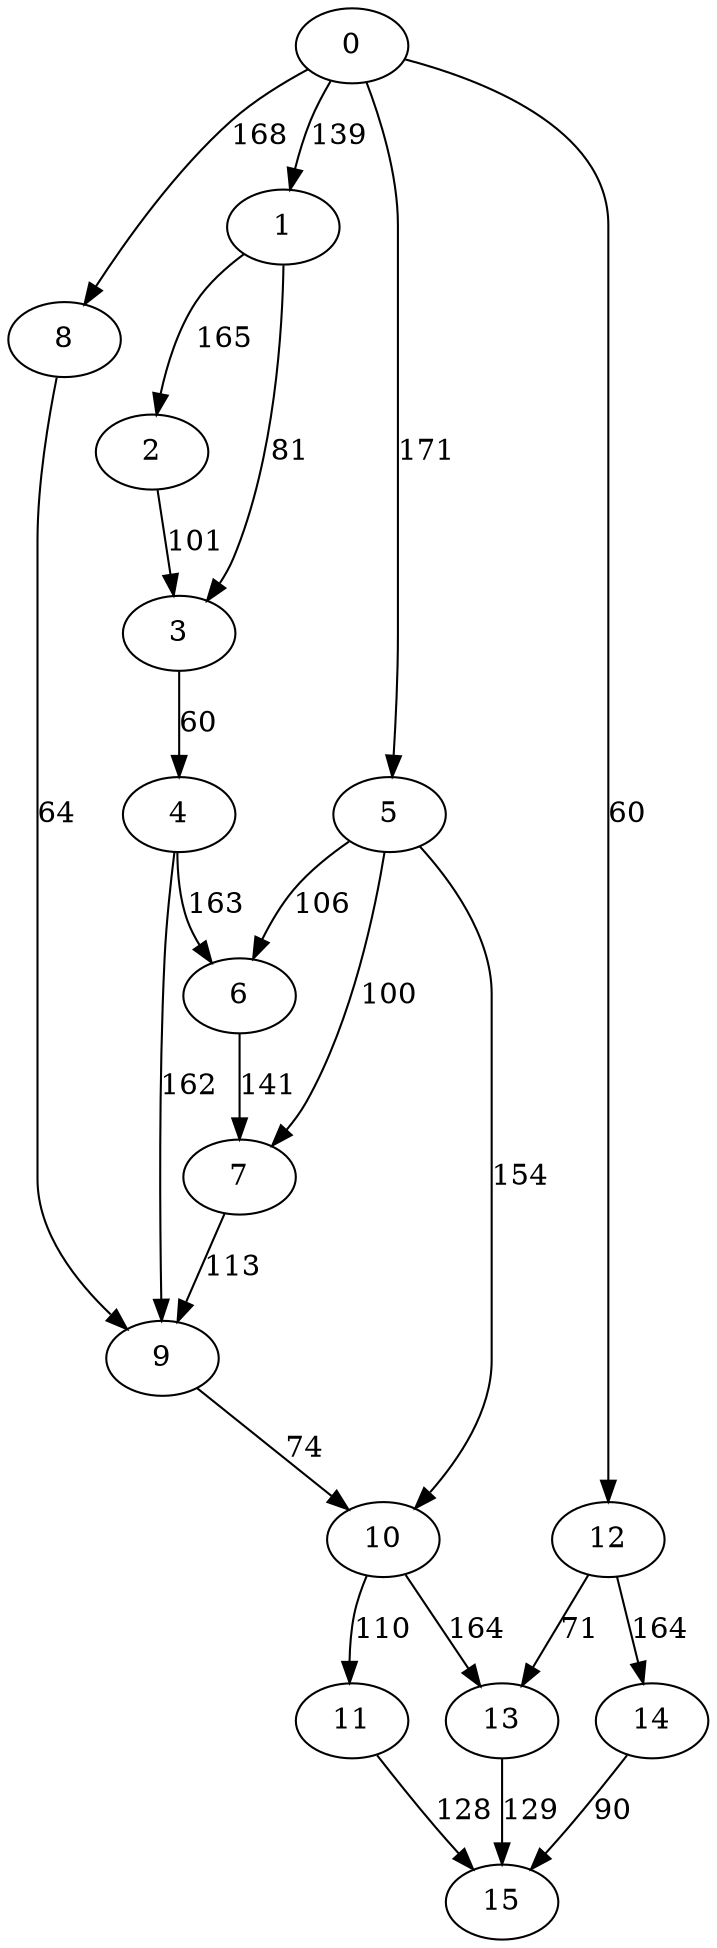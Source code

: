 digraph t20p4r7_11 {
0 -> 1 [ label = 139 ];
0 -> 5 [ label = 171 ];
0 -> 8 [ label = 168 ];
0 -> 12 [ label = 60 ];
1 -> 2 [ label = 165 ];
1 -> 3 [ label = 81 ];
2 -> 3 [ label = 101 ];
3 -> 4 [ label = 60 ];
4 -> 6 [ label = 163 ];
4 -> 9 [ label = 162 ];
5 -> 6 [ label = 106 ];
5 -> 7 [ label = 100 ];
5 -> 10 [ label = 154 ];
6 -> 7 [ label = 141 ];
7 -> 9 [ label = 113 ];
8 -> 9 [ label = 64 ];
9 -> 10 [ label = 74 ];
10 -> 11 [ label = 110 ];
10 -> 13 [ label = 164 ];
11 -> 15 [ label = 128 ];
12 -> 13 [ label = 71 ];
12 -> 14 [ label = 164 ];
13 -> 15 [ label = 129 ];
14 -> 15 [ label = 90 ];
 }

